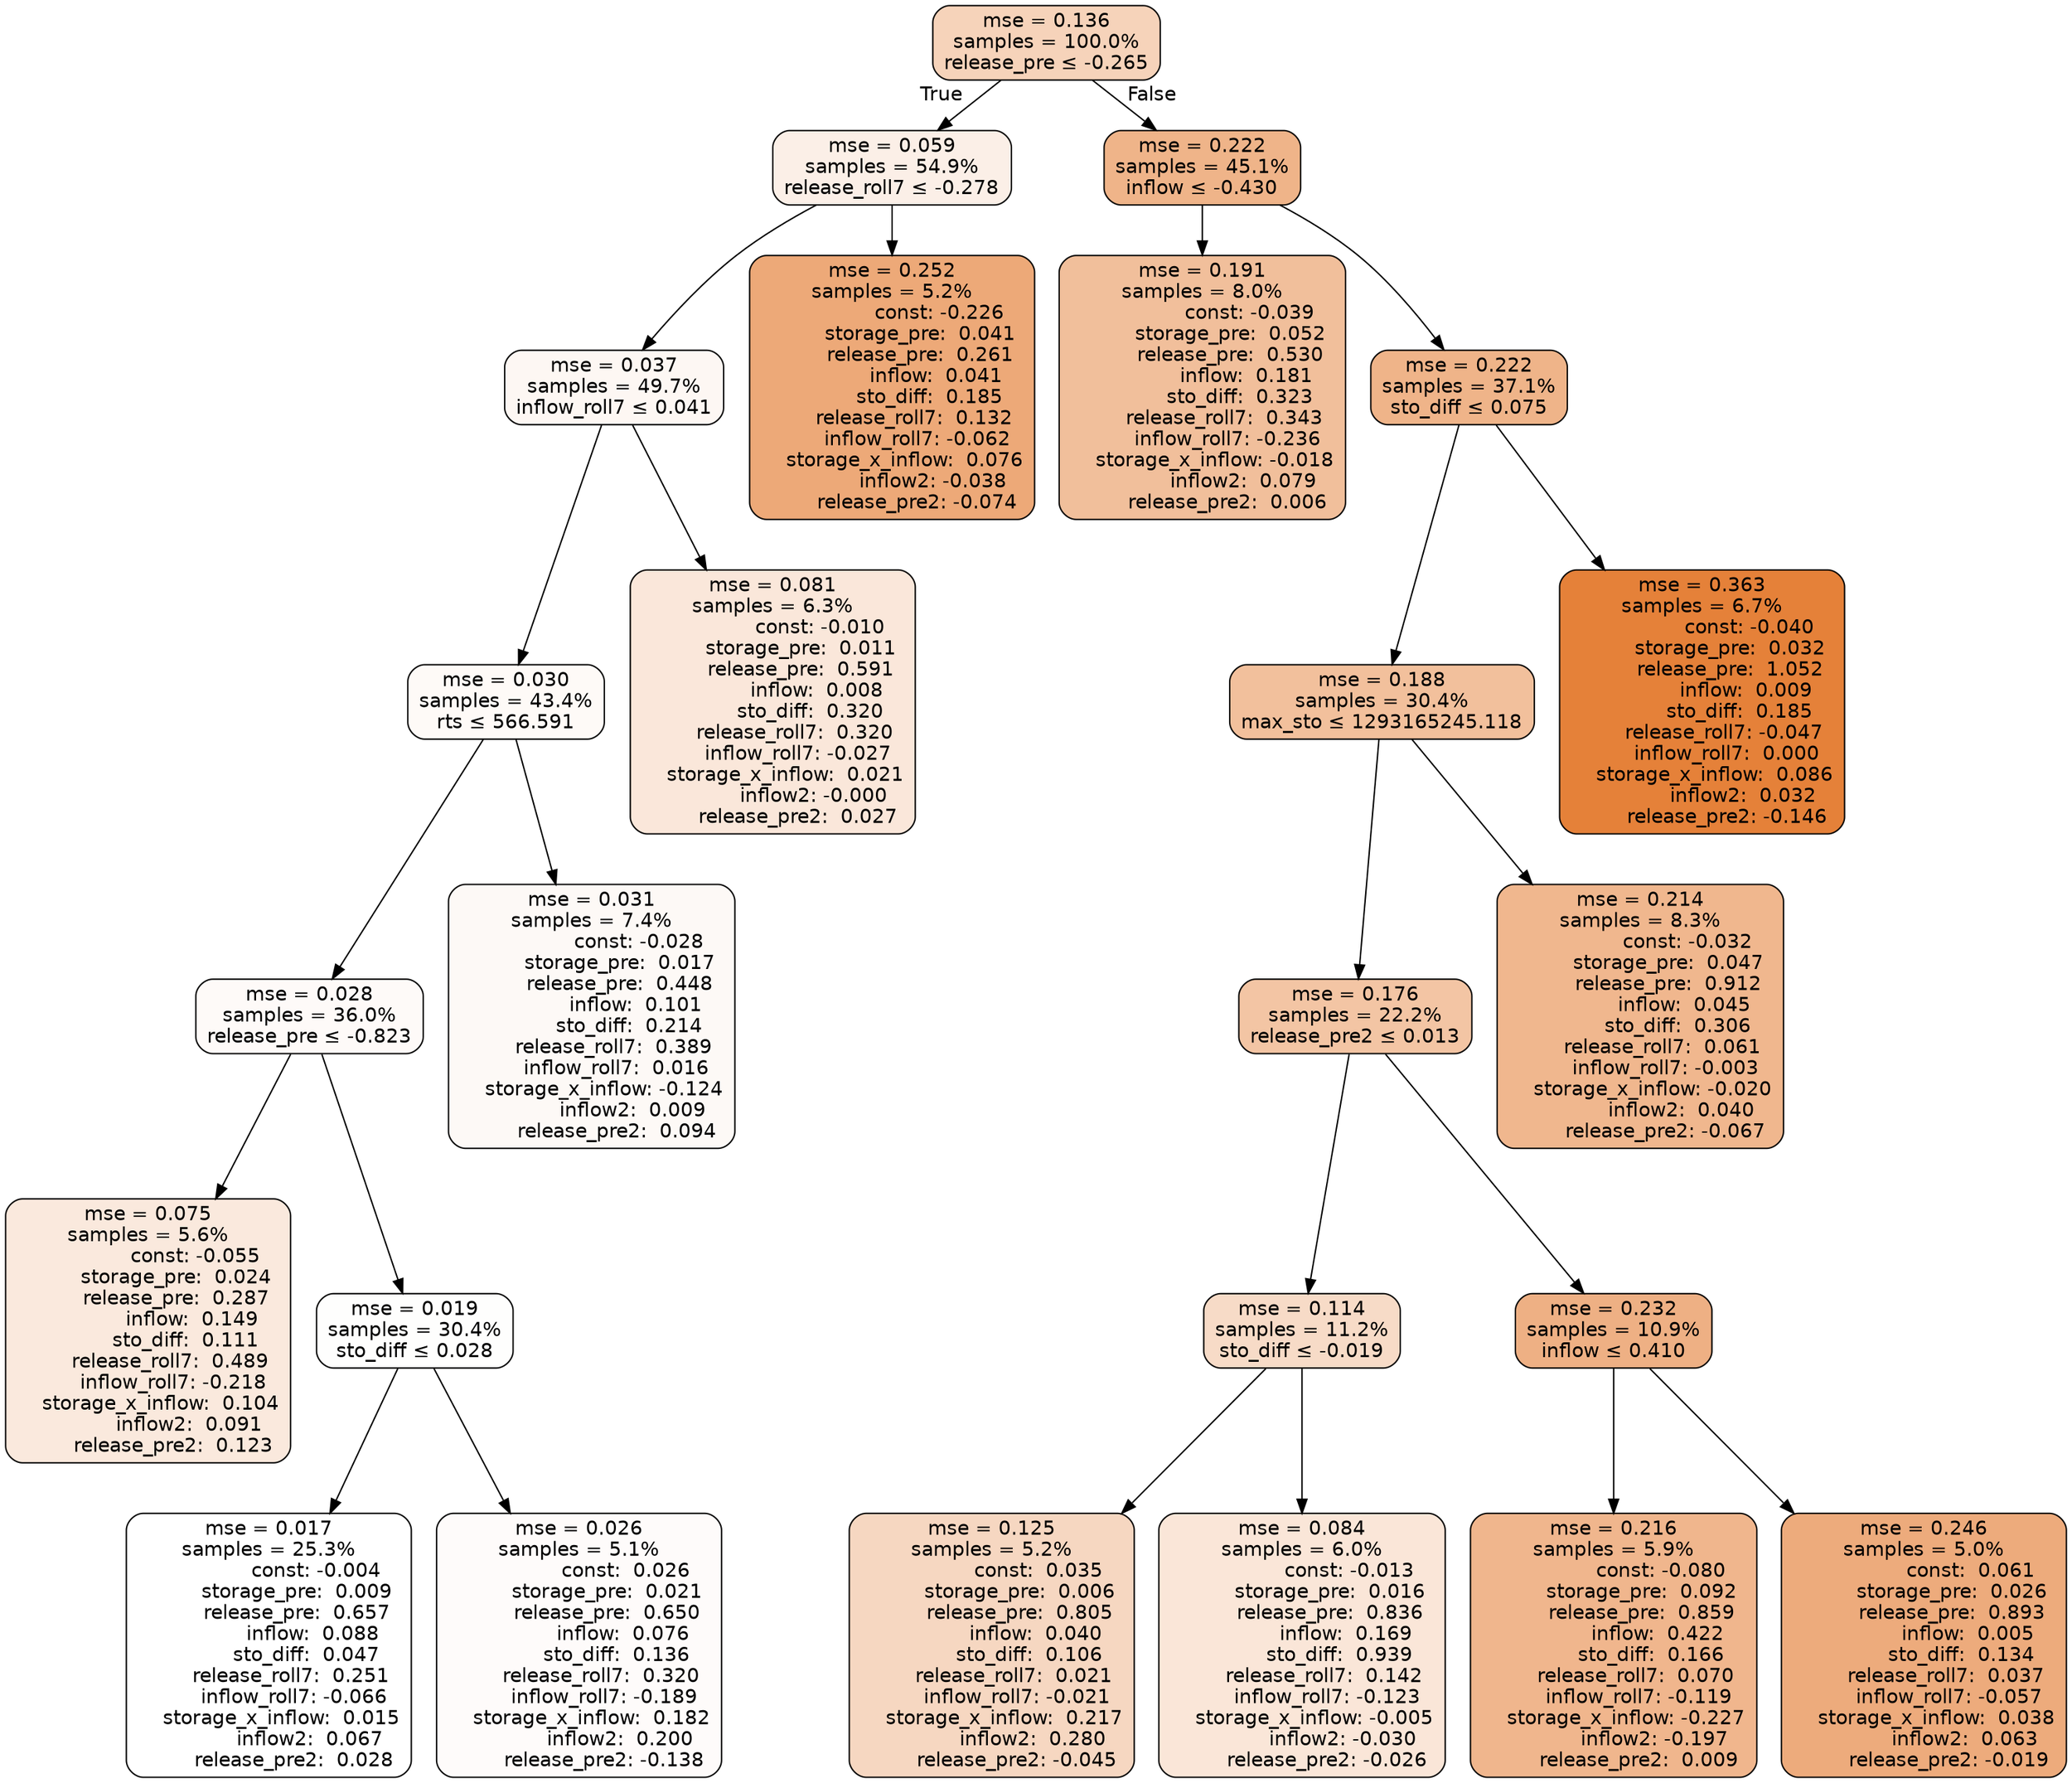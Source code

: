 digraph tree {
bgcolor="transparent"
node [shape=rectangle, style="filled, rounded", color="black", fontname=helvetica] ;
edge [fontname=helvetica] ;
	"0" [label="mse = 0.136
samples = 100.0%
release_pre &le; -0.265", fillcolor="#f6d3ba"]
	"1" [label="mse = 0.059
samples = 54.9%
release_roll7 &le; -0.278", fillcolor="#fbefe7"]
	"2" [label="mse = 0.037
samples = 49.7%
inflow_roll7 &le; 0.041", fillcolor="#fdf7f3"]
	"3" [label="mse = 0.030
samples = 43.4%
rts &le; 566.591", fillcolor="#fefaf7"]
	"4" [label="mse = 0.028
samples = 36.0%
release_pre &le; -0.823", fillcolor="#fefaf8"]
	"5" [label="mse = 0.075
samples = 5.6%
               const: -0.055
         storage_pre:  0.024
         release_pre:  0.287
              inflow:  0.149
            sto_diff:  0.111
       release_roll7:  0.489
        inflow_roll7: -0.218
    storage_x_inflow:  0.104
             inflow2:  0.091
        release_pre2:  0.123", fillcolor="#fae9dd"]
	"6" [label="mse = 0.019
samples = 30.4%
sto_diff &le; 0.028", fillcolor="#fefefd"]
	"7" [label="mse = 0.017
samples = 25.3%
               const: -0.004
         storage_pre:  0.009
         release_pre:  0.657
              inflow:  0.088
            sto_diff:  0.047
       release_roll7:  0.251
        inflow_roll7: -0.066
    storage_x_inflow:  0.015
             inflow2:  0.067
        release_pre2:  0.028", fillcolor="#ffffff"]
	"8" [label="mse = 0.026
samples = 5.1%
               const:  0.026
         storage_pre:  0.021
         release_pre:  0.650
              inflow:  0.076
            sto_diff:  0.136
       release_roll7:  0.320
        inflow_roll7: -0.189
    storage_x_inflow:  0.182
             inflow2:  0.200
        release_pre2: -0.138", fillcolor="#fefbfa"]
	"9" [label="mse = 0.031
samples = 7.4%
               const: -0.028
         storage_pre:  0.017
         release_pre:  0.448
              inflow:  0.101
            sto_diff:  0.214
       release_roll7:  0.389
        inflow_roll7:  0.016
    storage_x_inflow: -0.124
             inflow2:  0.009
        release_pre2:  0.094", fillcolor="#fdf9f6"]
	"10" [label="mse = 0.081
samples = 6.3%
               const: -0.010
         storage_pre:  0.011
         release_pre:  0.591
              inflow:  0.008
            sto_diff:  0.320
       release_roll7:  0.320
        inflow_roll7: -0.027
    storage_x_inflow:  0.021
             inflow2: -0.000
        release_pre2:  0.027", fillcolor="#fae7da"]
	"11" [label="mse = 0.252
samples = 5.2%
               const: -0.226
         storage_pre:  0.041
         release_pre:  0.261
              inflow:  0.041
            sto_diff:  0.185
       release_roll7:  0.132
        inflow_roll7: -0.062
    storage_x_inflow:  0.076
             inflow2: -0.038
        release_pre2: -0.074", fillcolor="#eda978"]
	"12" [label="mse = 0.222
samples = 45.1%
inflow &le; -0.430", fillcolor="#efb489"]
	"13" [label="mse = 0.191
samples = 8.0%
               const: -0.039
         storage_pre:  0.052
         release_pre:  0.530
              inflow:  0.181
            sto_diff:  0.323
       release_roll7:  0.343
        inflow_roll7: -0.236
    storage_x_inflow: -0.018
             inflow2:  0.079
        release_pre2:  0.006", fillcolor="#f1bf9b"]
	"14" [label="mse = 0.222
samples = 37.1%
sto_diff &le; 0.075", fillcolor="#efb489"]
	"15" [label="mse = 0.188
samples = 30.4%
max_sto &le; 1293165245.118", fillcolor="#f2c09c"]
	"16" [label="mse = 0.176
samples = 22.2%
release_pre2 &le; 0.013", fillcolor="#f3c5a4"]
	"17" [label="mse = 0.114
samples = 11.2%
sto_diff &le; -0.019", fillcolor="#f7dbc7"]
	"18" [label="mse = 0.125
samples = 5.2%
               const:  0.035
         storage_pre:  0.006
         release_pre:  0.805
              inflow:  0.040
            sto_diff:  0.106
       release_roll7:  0.021
        inflow_roll7: -0.021
    storage_x_inflow:  0.217
             inflow2:  0.280
        release_pre2: -0.045", fillcolor="#f6d7c1"]
	"19" [label="mse = 0.084
samples = 6.0%
               const: -0.013
         storage_pre:  0.016
         release_pre:  0.836
              inflow:  0.169
            sto_diff:  0.939
       release_roll7:  0.142
        inflow_roll7: -0.123
    storage_x_inflow: -0.005
             inflow2: -0.030
        release_pre2: -0.026", fillcolor="#fae6d8"]
	"20" [label="mse = 0.232
samples = 10.9%
inflow &le; 0.410", fillcolor="#eeb084"]
	"21" [label="mse = 0.216
samples = 5.9%
               const: -0.080
         storage_pre:  0.092
         release_pre:  0.859
              inflow:  0.422
            sto_diff:  0.166
       release_roll7:  0.070
        inflow_roll7: -0.119
    storage_x_inflow: -0.227
             inflow2: -0.197
        release_pre2:  0.009", fillcolor="#f0b68d"]
	"22" [label="mse = 0.246
samples = 5.0%
               const:  0.061
         storage_pre:  0.026
         release_pre:  0.893
              inflow:  0.005
            sto_diff:  0.134
       release_roll7:  0.037
        inflow_roll7: -0.057
    storage_x_inflow:  0.038
             inflow2:  0.063
        release_pre2: -0.019", fillcolor="#edab7c"]
	"23" [label="mse = 0.214
samples = 8.3%
               const: -0.032
         storage_pre:  0.047
         release_pre:  0.912
              inflow:  0.045
            sto_diff:  0.306
       release_roll7:  0.061
        inflow_roll7: -0.003
    storage_x_inflow: -0.020
             inflow2:  0.040
        release_pre2: -0.067", fillcolor="#f0b78e"]
	"24" [label="mse = 0.363
samples = 6.7%
               const: -0.040
         storage_pre:  0.032
         release_pre:  1.052
              inflow:  0.009
            sto_diff:  0.185
       release_roll7: -0.047
        inflow_roll7:  0.000
    storage_x_inflow:  0.086
             inflow2:  0.032
        release_pre2: -0.146", fillcolor="#e58139"]

	"0" -> "1" [labeldistance=2.5, labelangle=45, headlabel="True"]
	"1" -> "2"
	"2" -> "3"
	"3" -> "4"
	"4" -> "5"
	"4" -> "6"
	"6" -> "7"
	"6" -> "8"
	"3" -> "9"
	"2" -> "10"
	"1" -> "11"
	"0" -> "12" [labeldistance=2.5, labelangle=-45, headlabel="False"]
	"12" -> "13"
	"12" -> "14"
	"14" -> "15"
	"15" -> "16"
	"16" -> "17"
	"17" -> "18"
	"17" -> "19"
	"16" -> "20"
	"20" -> "21"
	"20" -> "22"
	"15" -> "23"
	"14" -> "24"
}
